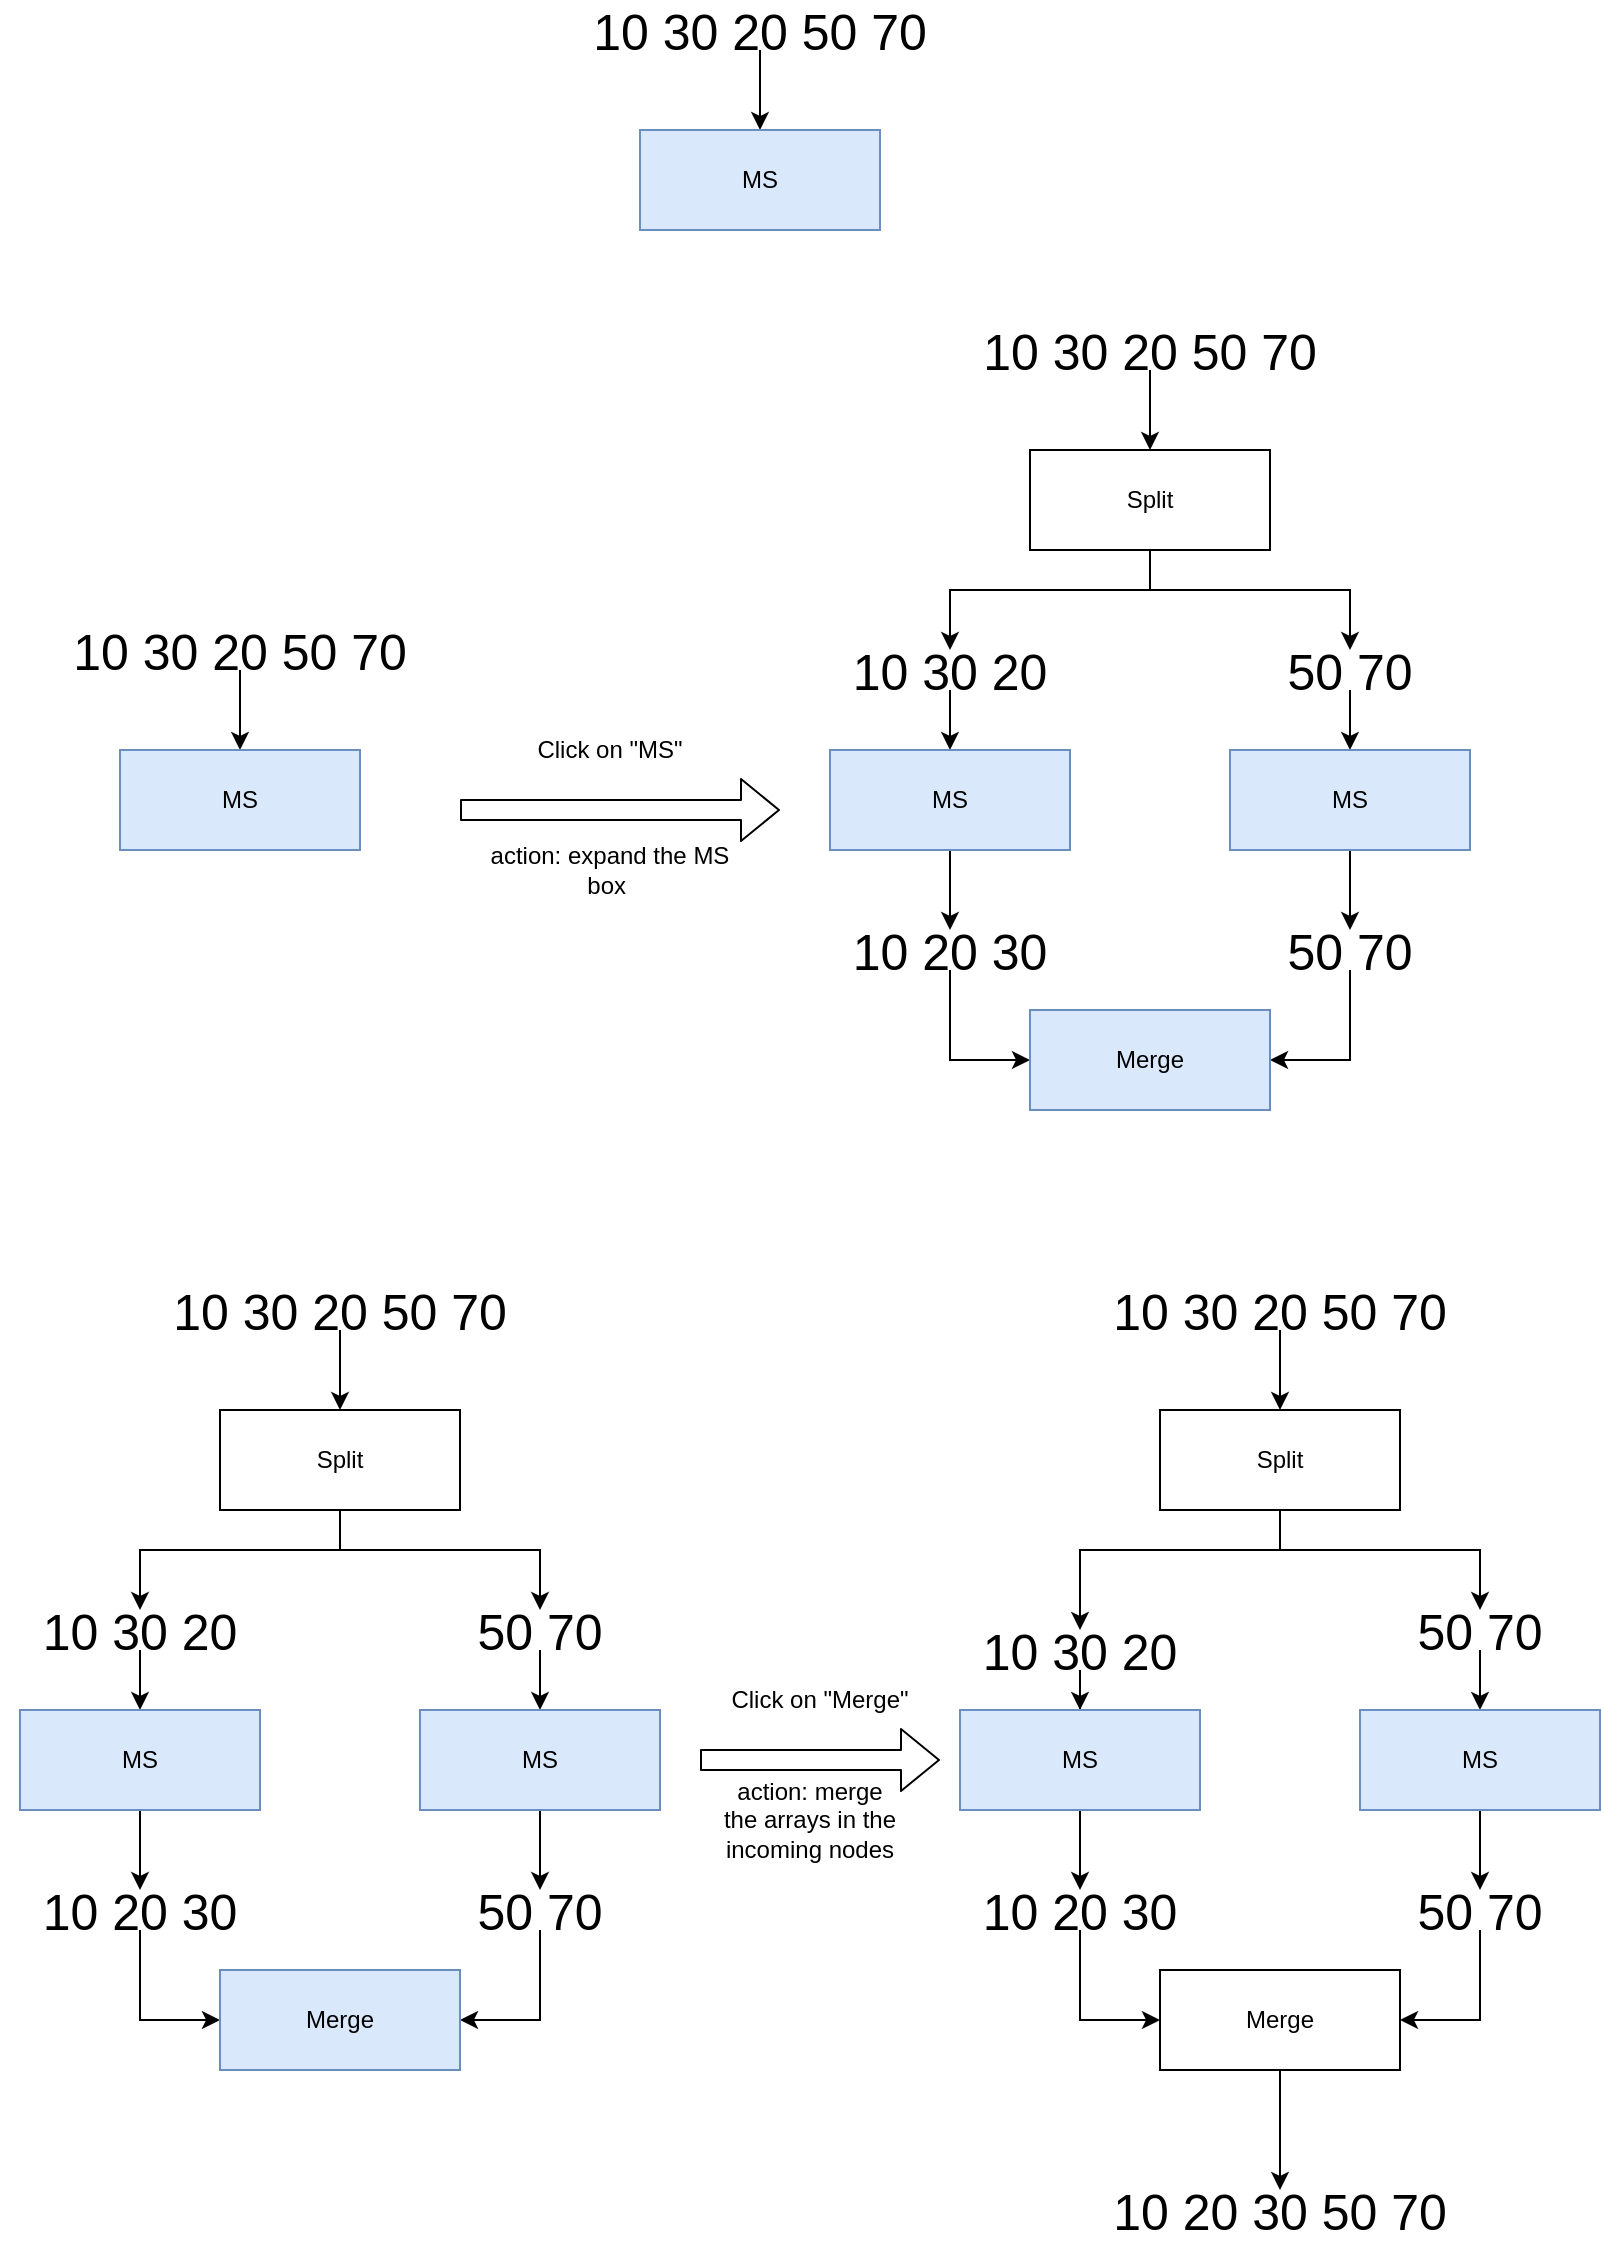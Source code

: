 <mxfile version="13.8.5" type="gitlab" pages="2">
  <diagram id="XJyPl12FSyt3wE--pX5Z" name="revision">
    <mxGraphModel dx="1102" dy="517" grid="1" gridSize="10" guides="1" tooltips="1" connect="1" arrows="1" fold="1" page="1" pageScale="1" pageWidth="850" pageHeight="1100" math="0" shadow="0">
      <root>
        <mxCell id="0" />
        <mxCell id="1" parent="0" />
        <mxCell id="exWmX4aVa_3qpyDqMsP1-3" value="" style="edgeStyle=orthogonalEdgeStyle;rounded=0;orthogonalLoop=1;jettySize=auto;html=1;" edge="1" parent="1" source="exWmX4aVa_3qpyDqMsP1-1" target="exWmX4aVa_3qpyDqMsP1-2">
          <mxGeometry relative="1" as="geometry" />
        </mxCell>
        <mxCell id="exWmX4aVa_3qpyDqMsP1-1" value="&lt;font style=&quot;font-size: 25px&quot;&gt;10 30 20 50 70&lt;/font&gt;" style="text;html=1;strokeColor=none;fillColor=none;align=center;verticalAlign=middle;whiteSpace=wrap;rounded=0;" vertex="1" parent="1">
          <mxGeometry x="310" y="80" width="240" height="20" as="geometry" />
        </mxCell>
        <mxCell id="exWmX4aVa_3qpyDqMsP1-2" value="MS" style="rounded=0;whiteSpace=wrap;html=1;fillColor=#dae8fc;strokeColor=#6c8ebf;" vertex="1" parent="1">
          <mxGeometry x="370" y="140" width="120" height="50" as="geometry" />
        </mxCell>
        <mxCell id="exWmX4aVa_3qpyDqMsP1-6" value="" style="edgeStyle=orthogonalEdgeStyle;rounded=0;orthogonalLoop=1;jettySize=auto;html=1;" edge="1" parent="1" source="exWmX4aVa_3qpyDqMsP1-7" target="exWmX4aVa_3qpyDqMsP1-8">
          <mxGeometry relative="1" as="geometry" />
        </mxCell>
        <mxCell id="exWmX4aVa_3qpyDqMsP1-7" value="&lt;font style=&quot;font-size: 25px&quot;&gt;10 30 20 50 70&lt;/font&gt;" style="text;html=1;strokeColor=none;fillColor=none;align=center;verticalAlign=middle;whiteSpace=wrap;rounded=0;" vertex="1" parent="1">
          <mxGeometry x="505" y="240" width="240" height="20" as="geometry" />
        </mxCell>
        <mxCell id="exWmX4aVa_3qpyDqMsP1-14" value="" style="edgeStyle=orthogonalEdgeStyle;rounded=0;orthogonalLoop=1;jettySize=auto;html=1;" edge="1" parent="1" source="exWmX4aVa_3qpyDqMsP1-8" target="exWmX4aVa_3qpyDqMsP1-11">
          <mxGeometry relative="1" as="geometry">
            <Array as="points">
              <mxPoint x="625" y="370" />
              <mxPoint x="525" y="370" />
            </Array>
          </mxGeometry>
        </mxCell>
        <mxCell id="exWmX4aVa_3qpyDqMsP1-8" value="Split" style="rounded=0;whiteSpace=wrap;html=1;" vertex="1" parent="1">
          <mxGeometry x="565" y="300" width="120" height="50" as="geometry" />
        </mxCell>
        <mxCell id="exWmX4aVa_3qpyDqMsP1-15" value="" style="edgeStyle=orthogonalEdgeStyle;rounded=0;orthogonalLoop=1;jettySize=auto;html=1;exitX=0.5;exitY=1;exitDx=0;exitDy=0;" edge="1" parent="1" source="exWmX4aVa_3qpyDqMsP1-8" target="exWmX4aVa_3qpyDqMsP1-12">
          <mxGeometry relative="1" as="geometry">
            <mxPoint x="725" y="390" as="sourcePoint" />
            <Array as="points">
              <mxPoint x="625" y="370" />
              <mxPoint x="725" y="370" />
            </Array>
          </mxGeometry>
        </mxCell>
        <mxCell id="exWmX4aVa_3qpyDqMsP1-18" value="" style="edgeStyle=orthogonalEdgeStyle;rounded=0;orthogonalLoop=1;jettySize=auto;html=1;" edge="1" parent="1" source="exWmX4aVa_3qpyDqMsP1-11" target="exWmX4aVa_3qpyDqMsP1-16">
          <mxGeometry relative="1" as="geometry" />
        </mxCell>
        <mxCell id="exWmX4aVa_3qpyDqMsP1-11" value="&lt;font style=&quot;font-size: 25px&quot;&gt;10 30 20&lt;/font&gt;" style="text;html=1;strokeColor=none;fillColor=none;align=center;verticalAlign=middle;whiteSpace=wrap;rounded=0;" vertex="1" parent="1">
          <mxGeometry x="425" y="400" width="200" height="20" as="geometry" />
        </mxCell>
        <mxCell id="exWmX4aVa_3qpyDqMsP1-19" value="" style="edgeStyle=orthogonalEdgeStyle;rounded=0;orthogonalLoop=1;jettySize=auto;html=1;" edge="1" parent="1" source="exWmX4aVa_3qpyDqMsP1-12" target="exWmX4aVa_3qpyDqMsP1-17">
          <mxGeometry relative="1" as="geometry" />
        </mxCell>
        <mxCell id="exWmX4aVa_3qpyDqMsP1-12" value="&lt;font style=&quot;font-size: 25px&quot;&gt;50 70&lt;/font&gt;" style="text;html=1;strokeColor=none;fillColor=none;align=center;verticalAlign=middle;whiteSpace=wrap;rounded=0;" vertex="1" parent="1">
          <mxGeometry x="675" y="400" width="100" height="20" as="geometry" />
        </mxCell>
        <mxCell id="exWmX4aVa_3qpyDqMsP1-21" value="" style="edgeStyle=orthogonalEdgeStyle;rounded=0;orthogonalLoop=1;jettySize=auto;html=1;" edge="1" parent="1" source="exWmX4aVa_3qpyDqMsP1-16" target="exWmX4aVa_3qpyDqMsP1-20">
          <mxGeometry relative="1" as="geometry" />
        </mxCell>
        <mxCell id="exWmX4aVa_3qpyDqMsP1-16" value="MS" style="rounded=0;whiteSpace=wrap;html=1;fillColor=#dae8fc;strokeColor=#6c8ebf;" vertex="1" parent="1">
          <mxGeometry x="465" y="450" width="120" height="50" as="geometry" />
        </mxCell>
        <mxCell id="exWmX4aVa_3qpyDqMsP1-23" value="" style="edgeStyle=orthogonalEdgeStyle;rounded=0;orthogonalLoop=1;jettySize=auto;html=1;" edge="1" parent="1" source="exWmX4aVa_3qpyDqMsP1-17" target="exWmX4aVa_3qpyDqMsP1-22">
          <mxGeometry relative="1" as="geometry" />
        </mxCell>
        <mxCell id="exWmX4aVa_3qpyDqMsP1-17" value="MS" style="rounded=0;whiteSpace=wrap;html=1;fillColor=#dae8fc;strokeColor=#6c8ebf;" vertex="1" parent="1">
          <mxGeometry x="665" y="450" width="120" height="50" as="geometry" />
        </mxCell>
        <mxCell id="exWmX4aVa_3qpyDqMsP1-25" style="edgeStyle=orthogonalEdgeStyle;rounded=0;orthogonalLoop=1;jettySize=auto;html=1;entryX=0;entryY=0.5;entryDx=0;entryDy=0;" edge="1" parent="1" source="exWmX4aVa_3qpyDqMsP1-20" target="exWmX4aVa_3qpyDqMsP1-24">
          <mxGeometry relative="1" as="geometry" />
        </mxCell>
        <mxCell id="exWmX4aVa_3qpyDqMsP1-20" value="&lt;font style=&quot;font-size: 25px&quot;&gt;10 20 30&lt;/font&gt;" style="text;html=1;strokeColor=none;fillColor=none;align=center;verticalAlign=middle;whiteSpace=wrap;rounded=0;" vertex="1" parent="1">
          <mxGeometry x="425" y="540" width="200" height="20" as="geometry" />
        </mxCell>
        <mxCell id="exWmX4aVa_3qpyDqMsP1-26" style="edgeStyle=orthogonalEdgeStyle;rounded=0;orthogonalLoop=1;jettySize=auto;html=1;entryX=1;entryY=0.5;entryDx=0;entryDy=0;" edge="1" parent="1" source="exWmX4aVa_3qpyDqMsP1-22" target="exWmX4aVa_3qpyDqMsP1-24">
          <mxGeometry relative="1" as="geometry" />
        </mxCell>
        <mxCell id="exWmX4aVa_3qpyDqMsP1-22" value="&lt;font style=&quot;font-size: 25px&quot;&gt;50 70&lt;/font&gt;" style="text;html=1;strokeColor=none;fillColor=none;align=center;verticalAlign=middle;whiteSpace=wrap;rounded=0;" vertex="1" parent="1">
          <mxGeometry x="675" y="540" width="100" height="20" as="geometry" />
        </mxCell>
        <mxCell id="exWmX4aVa_3qpyDqMsP1-24" value="Merge" style="rounded=0;whiteSpace=wrap;html=1;fillColor=#dae8fc;strokeColor=#6c8ebf;" vertex="1" parent="1">
          <mxGeometry x="565" y="580" width="120" height="50" as="geometry" />
        </mxCell>
        <mxCell id="exWmX4aVa_3qpyDqMsP1-29" value="" style="edgeStyle=orthogonalEdgeStyle;rounded=0;orthogonalLoop=1;jettySize=auto;html=1;" edge="1" parent="1" source="exWmX4aVa_3qpyDqMsP1-30" target="exWmX4aVa_3qpyDqMsP1-31">
          <mxGeometry relative="1" as="geometry" />
        </mxCell>
        <mxCell id="exWmX4aVa_3qpyDqMsP1-30" value="&lt;font style=&quot;font-size: 25px&quot;&gt;10 30 20 50 70&lt;/font&gt;" style="text;html=1;strokeColor=none;fillColor=none;align=center;verticalAlign=middle;whiteSpace=wrap;rounded=0;" vertex="1" parent="1">
          <mxGeometry x="50" y="390" width="240" height="20" as="geometry" />
        </mxCell>
        <mxCell id="exWmX4aVa_3qpyDqMsP1-31" value="MS" style="rounded=0;whiteSpace=wrap;html=1;fillColor=#dae8fc;strokeColor=#6c8ebf;" vertex="1" parent="1">
          <mxGeometry x="110" y="450" width="120" height="50" as="geometry" />
        </mxCell>
        <mxCell id="exWmX4aVa_3qpyDqMsP1-32" value="" style="shape=flexArrow;endArrow=classic;html=1;" edge="1" parent="1">
          <mxGeometry width="50" height="50" relative="1" as="geometry">
            <mxPoint x="280" y="480" as="sourcePoint" />
            <mxPoint x="440" y="480" as="targetPoint" />
          </mxGeometry>
        </mxCell>
        <mxCell id="exWmX4aVa_3qpyDqMsP1-33" value="Click on &quot;MS&quot;" style="text;html=1;strokeColor=none;fillColor=none;align=center;verticalAlign=middle;whiteSpace=wrap;rounded=0;" vertex="1" parent="1">
          <mxGeometry x="290" y="440" width="130" height="20" as="geometry" />
        </mxCell>
        <mxCell id="exWmX4aVa_3qpyDqMsP1-34" value="action: expand the MS box&amp;nbsp;" style="text;html=1;strokeColor=none;fillColor=none;align=center;verticalAlign=middle;whiteSpace=wrap;rounded=0;" vertex="1" parent="1">
          <mxGeometry x="290" y="500" width="130" height="20" as="geometry" />
        </mxCell>
        <mxCell id="exWmX4aVa_3qpyDqMsP1-68" value="" style="edgeStyle=orthogonalEdgeStyle;rounded=0;orthogonalLoop=1;jettySize=auto;html=1;" edge="1" parent="1" source="exWmX4aVa_3qpyDqMsP1-69" target="exWmX4aVa_3qpyDqMsP1-71">
          <mxGeometry relative="1" as="geometry" />
        </mxCell>
        <mxCell id="exWmX4aVa_3qpyDqMsP1-69" value="&lt;font style=&quot;font-size: 25px&quot;&gt;10 30 20 50 70&lt;/font&gt;" style="text;html=1;strokeColor=none;fillColor=none;align=center;verticalAlign=middle;whiteSpace=wrap;rounded=0;" vertex="1" parent="1">
          <mxGeometry x="100" y="720" width="240" height="20" as="geometry" />
        </mxCell>
        <mxCell id="exWmX4aVa_3qpyDqMsP1-70" value="" style="edgeStyle=orthogonalEdgeStyle;rounded=0;orthogonalLoop=1;jettySize=auto;html=1;" edge="1" parent="1" source="exWmX4aVa_3qpyDqMsP1-71" target="exWmX4aVa_3qpyDqMsP1-74">
          <mxGeometry relative="1" as="geometry">
            <Array as="points">
              <mxPoint x="220" y="850" />
              <mxPoint x="120" y="850" />
            </Array>
          </mxGeometry>
        </mxCell>
        <mxCell id="exWmX4aVa_3qpyDqMsP1-71" value="Split" style="rounded=0;whiteSpace=wrap;html=1;" vertex="1" parent="1">
          <mxGeometry x="160" y="780" width="120" height="50" as="geometry" />
        </mxCell>
        <mxCell id="exWmX4aVa_3qpyDqMsP1-72" value="" style="edgeStyle=orthogonalEdgeStyle;rounded=0;orthogonalLoop=1;jettySize=auto;html=1;exitX=0.5;exitY=1;exitDx=0;exitDy=0;" edge="1" parent="1" source="exWmX4aVa_3qpyDqMsP1-71" target="exWmX4aVa_3qpyDqMsP1-76">
          <mxGeometry relative="1" as="geometry">
            <mxPoint x="320" y="870" as="sourcePoint" />
            <Array as="points">
              <mxPoint x="220" y="850" />
              <mxPoint x="320" y="850" />
            </Array>
          </mxGeometry>
        </mxCell>
        <mxCell id="exWmX4aVa_3qpyDqMsP1-73" value="" style="edgeStyle=orthogonalEdgeStyle;rounded=0;orthogonalLoop=1;jettySize=auto;html=1;" edge="1" parent="1" source="exWmX4aVa_3qpyDqMsP1-74" target="exWmX4aVa_3qpyDqMsP1-78">
          <mxGeometry relative="1" as="geometry" />
        </mxCell>
        <mxCell id="exWmX4aVa_3qpyDqMsP1-74" value="&lt;font style=&quot;font-size: 25px&quot;&gt;10 30 20&lt;/font&gt;" style="text;html=1;strokeColor=none;fillColor=none;align=center;verticalAlign=middle;whiteSpace=wrap;rounded=0;" vertex="1" parent="1">
          <mxGeometry x="65" y="880" width="110" height="20" as="geometry" />
        </mxCell>
        <mxCell id="exWmX4aVa_3qpyDqMsP1-75" value="" style="edgeStyle=orthogonalEdgeStyle;rounded=0;orthogonalLoop=1;jettySize=auto;html=1;" edge="1" parent="1" source="exWmX4aVa_3qpyDqMsP1-76" target="exWmX4aVa_3qpyDqMsP1-80">
          <mxGeometry relative="1" as="geometry" />
        </mxCell>
        <mxCell id="exWmX4aVa_3qpyDqMsP1-76" value="&lt;font style=&quot;font-size: 25px&quot;&gt;50 70&lt;/font&gt;" style="text;html=1;strokeColor=none;fillColor=none;align=center;verticalAlign=middle;whiteSpace=wrap;rounded=0;" vertex="1" parent="1">
          <mxGeometry x="270" y="880" width="100" height="20" as="geometry" />
        </mxCell>
        <mxCell id="exWmX4aVa_3qpyDqMsP1-77" value="" style="edgeStyle=orthogonalEdgeStyle;rounded=0;orthogonalLoop=1;jettySize=auto;html=1;" edge="1" parent="1" source="exWmX4aVa_3qpyDqMsP1-78" target="exWmX4aVa_3qpyDqMsP1-82">
          <mxGeometry relative="1" as="geometry" />
        </mxCell>
        <mxCell id="exWmX4aVa_3qpyDqMsP1-78" value="MS" style="rounded=0;whiteSpace=wrap;html=1;fillColor=#dae8fc;strokeColor=#6c8ebf;" vertex="1" parent="1">
          <mxGeometry x="60" y="930" width="120" height="50" as="geometry" />
        </mxCell>
        <mxCell id="exWmX4aVa_3qpyDqMsP1-79" value="" style="edgeStyle=orthogonalEdgeStyle;rounded=0;orthogonalLoop=1;jettySize=auto;html=1;" edge="1" parent="1" source="exWmX4aVa_3qpyDqMsP1-80" target="exWmX4aVa_3qpyDqMsP1-84">
          <mxGeometry relative="1" as="geometry" />
        </mxCell>
        <mxCell id="exWmX4aVa_3qpyDqMsP1-80" value="MS" style="rounded=0;whiteSpace=wrap;html=1;fillColor=#dae8fc;strokeColor=#6c8ebf;" vertex="1" parent="1">
          <mxGeometry x="260" y="930" width="120" height="50" as="geometry" />
        </mxCell>
        <mxCell id="exWmX4aVa_3qpyDqMsP1-81" style="edgeStyle=orthogonalEdgeStyle;rounded=0;orthogonalLoop=1;jettySize=auto;html=1;entryX=0;entryY=0.5;entryDx=0;entryDy=0;" edge="1" parent="1" source="exWmX4aVa_3qpyDqMsP1-82" target="exWmX4aVa_3qpyDqMsP1-85">
          <mxGeometry relative="1" as="geometry" />
        </mxCell>
        <mxCell id="exWmX4aVa_3qpyDqMsP1-82" value="&lt;font style=&quot;font-size: 25px&quot;&gt;10 20 30&lt;/font&gt;" style="text;html=1;strokeColor=none;fillColor=none;align=center;verticalAlign=middle;whiteSpace=wrap;rounded=0;" vertex="1" parent="1">
          <mxGeometry x="65" y="1020" width="110" height="20" as="geometry" />
        </mxCell>
        <mxCell id="exWmX4aVa_3qpyDqMsP1-83" style="edgeStyle=orthogonalEdgeStyle;rounded=0;orthogonalLoop=1;jettySize=auto;html=1;entryX=1;entryY=0.5;entryDx=0;entryDy=0;" edge="1" parent="1" source="exWmX4aVa_3qpyDqMsP1-84" target="exWmX4aVa_3qpyDqMsP1-85">
          <mxGeometry relative="1" as="geometry" />
        </mxCell>
        <mxCell id="exWmX4aVa_3qpyDqMsP1-84" value="&lt;font style=&quot;font-size: 25px&quot;&gt;50 70&lt;/font&gt;" style="text;html=1;strokeColor=none;fillColor=none;align=center;verticalAlign=middle;whiteSpace=wrap;rounded=0;" vertex="1" parent="1">
          <mxGeometry x="270" y="1020" width="100" height="20" as="geometry" />
        </mxCell>
        <mxCell id="exWmX4aVa_3qpyDqMsP1-85" value="Merge" style="rounded=0;whiteSpace=wrap;html=1;fillColor=#dae8fc;strokeColor=#6c8ebf;" vertex="1" parent="1">
          <mxGeometry x="160" y="1060" width="120" height="50" as="geometry" />
        </mxCell>
        <mxCell id="exWmX4aVa_3qpyDqMsP1-86" value="" style="shape=flexArrow;endArrow=classic;html=1;" edge="1" parent="1">
          <mxGeometry width="50" height="50" relative="1" as="geometry">
            <mxPoint x="400" y="955" as="sourcePoint" />
            <mxPoint x="520" y="955" as="targetPoint" />
          </mxGeometry>
        </mxCell>
        <mxCell id="exWmX4aVa_3qpyDqMsP1-87" value="Click on &quot;Merge&quot;" style="text;html=1;strokeColor=none;fillColor=none;align=center;verticalAlign=middle;whiteSpace=wrap;rounded=0;" vertex="1" parent="1">
          <mxGeometry x="410" y="915" width="100" height="20" as="geometry" />
        </mxCell>
        <mxCell id="exWmX4aVa_3qpyDqMsP1-88" value="action: merge the arrays in the incoming nodes" style="text;html=1;strokeColor=none;fillColor=none;align=center;verticalAlign=middle;whiteSpace=wrap;rounded=0;" vertex="1" parent="1">
          <mxGeometry x="410" y="975" width="90" height="20" as="geometry" />
        </mxCell>
        <mxCell id="exWmX4aVa_3qpyDqMsP1-89" value="" style="edgeStyle=orthogonalEdgeStyle;rounded=0;orthogonalLoop=1;jettySize=auto;html=1;" edge="1" parent="1" source="exWmX4aVa_3qpyDqMsP1-90" target="exWmX4aVa_3qpyDqMsP1-92">
          <mxGeometry relative="1" as="geometry" />
        </mxCell>
        <mxCell id="exWmX4aVa_3qpyDqMsP1-90" value="&lt;font style=&quot;font-size: 25px&quot;&gt;10 30 20 50 70&lt;/font&gt;" style="text;html=1;strokeColor=none;fillColor=none;align=center;verticalAlign=middle;whiteSpace=wrap;rounded=0;" vertex="1" parent="1">
          <mxGeometry x="570" y="720" width="240" height="20" as="geometry" />
        </mxCell>
        <mxCell id="exWmX4aVa_3qpyDqMsP1-91" value="" style="edgeStyle=orthogonalEdgeStyle;rounded=0;orthogonalLoop=1;jettySize=auto;html=1;" edge="1" parent="1" source="exWmX4aVa_3qpyDqMsP1-92" target="exWmX4aVa_3qpyDqMsP1-95">
          <mxGeometry relative="1" as="geometry">
            <Array as="points">
              <mxPoint x="690" y="850" />
              <mxPoint x="590" y="850" />
            </Array>
          </mxGeometry>
        </mxCell>
        <mxCell id="exWmX4aVa_3qpyDqMsP1-92" value="Split" style="rounded=0;whiteSpace=wrap;html=1;" vertex="1" parent="1">
          <mxGeometry x="630" y="780" width="120" height="50" as="geometry" />
        </mxCell>
        <mxCell id="exWmX4aVa_3qpyDqMsP1-93" value="" style="edgeStyle=orthogonalEdgeStyle;rounded=0;orthogonalLoop=1;jettySize=auto;html=1;exitX=0.5;exitY=1;exitDx=0;exitDy=0;" edge="1" parent="1" source="exWmX4aVa_3qpyDqMsP1-92" target="exWmX4aVa_3qpyDqMsP1-97">
          <mxGeometry relative="1" as="geometry">
            <mxPoint x="790" y="870" as="sourcePoint" />
            <Array as="points">
              <mxPoint x="690" y="850" />
              <mxPoint x="790" y="850" />
            </Array>
          </mxGeometry>
        </mxCell>
        <mxCell id="exWmX4aVa_3qpyDqMsP1-94" value="" style="edgeStyle=orthogonalEdgeStyle;rounded=0;orthogonalLoop=1;jettySize=auto;html=1;" edge="1" parent="1" source="exWmX4aVa_3qpyDqMsP1-95" target="exWmX4aVa_3qpyDqMsP1-99">
          <mxGeometry relative="1" as="geometry" />
        </mxCell>
        <mxCell id="exWmX4aVa_3qpyDqMsP1-95" value="&lt;font style=&quot;font-size: 25px&quot;&gt;10 30 20&lt;/font&gt;" style="text;html=1;strokeColor=none;fillColor=none;align=center;verticalAlign=middle;whiteSpace=wrap;rounded=0;" vertex="1" parent="1">
          <mxGeometry x="535" y="890" width="110" height="20" as="geometry" />
        </mxCell>
        <mxCell id="exWmX4aVa_3qpyDqMsP1-96" value="" style="edgeStyle=orthogonalEdgeStyle;rounded=0;orthogonalLoop=1;jettySize=auto;html=1;" edge="1" parent="1" source="exWmX4aVa_3qpyDqMsP1-97" target="exWmX4aVa_3qpyDqMsP1-101">
          <mxGeometry relative="1" as="geometry" />
        </mxCell>
        <mxCell id="exWmX4aVa_3qpyDqMsP1-97" value="&lt;font style=&quot;font-size: 25px&quot;&gt;50 70&lt;/font&gt;" style="text;html=1;strokeColor=none;fillColor=none;align=center;verticalAlign=middle;whiteSpace=wrap;rounded=0;" vertex="1" parent="1">
          <mxGeometry x="740" y="880" width="100" height="20" as="geometry" />
        </mxCell>
        <mxCell id="exWmX4aVa_3qpyDqMsP1-98" value="" style="edgeStyle=orthogonalEdgeStyle;rounded=0;orthogonalLoop=1;jettySize=auto;html=1;" edge="1" parent="1" source="exWmX4aVa_3qpyDqMsP1-99" target="exWmX4aVa_3qpyDqMsP1-103">
          <mxGeometry relative="1" as="geometry" />
        </mxCell>
        <mxCell id="exWmX4aVa_3qpyDqMsP1-99" value="MS" style="rounded=0;whiteSpace=wrap;html=1;fillColor=#dae8fc;strokeColor=#6c8ebf;" vertex="1" parent="1">
          <mxGeometry x="530" y="930" width="120" height="50" as="geometry" />
        </mxCell>
        <mxCell id="exWmX4aVa_3qpyDqMsP1-100" value="" style="edgeStyle=orthogonalEdgeStyle;rounded=0;orthogonalLoop=1;jettySize=auto;html=1;" edge="1" parent="1" source="exWmX4aVa_3qpyDqMsP1-101" target="exWmX4aVa_3qpyDqMsP1-105">
          <mxGeometry relative="1" as="geometry" />
        </mxCell>
        <mxCell id="exWmX4aVa_3qpyDqMsP1-101" value="MS" style="rounded=0;whiteSpace=wrap;html=1;fillColor=#dae8fc;strokeColor=#6c8ebf;" vertex="1" parent="1">
          <mxGeometry x="730" y="930" width="120" height="50" as="geometry" />
        </mxCell>
        <mxCell id="exWmX4aVa_3qpyDqMsP1-102" style="edgeStyle=orthogonalEdgeStyle;rounded=0;orthogonalLoop=1;jettySize=auto;html=1;entryX=0;entryY=0.5;entryDx=0;entryDy=0;" edge="1" parent="1" source="exWmX4aVa_3qpyDqMsP1-103" target="exWmX4aVa_3qpyDqMsP1-106">
          <mxGeometry relative="1" as="geometry" />
        </mxCell>
        <mxCell id="exWmX4aVa_3qpyDqMsP1-103" value="&lt;font style=&quot;font-size: 25px&quot;&gt;10 20 30&lt;/font&gt;" style="text;html=1;strokeColor=none;fillColor=none;align=center;verticalAlign=middle;whiteSpace=wrap;rounded=0;" vertex="1" parent="1">
          <mxGeometry x="540" y="1020" width="100" height="20" as="geometry" />
        </mxCell>
        <mxCell id="exWmX4aVa_3qpyDqMsP1-104" style="edgeStyle=orthogonalEdgeStyle;rounded=0;orthogonalLoop=1;jettySize=auto;html=1;entryX=1;entryY=0.5;entryDx=0;entryDy=0;" edge="1" parent="1" source="exWmX4aVa_3qpyDqMsP1-105" target="exWmX4aVa_3qpyDqMsP1-106">
          <mxGeometry relative="1" as="geometry" />
        </mxCell>
        <mxCell id="exWmX4aVa_3qpyDqMsP1-105" value="&lt;font style=&quot;font-size: 25px&quot;&gt;50 70&lt;/font&gt;" style="text;html=1;strokeColor=none;fillColor=none;align=center;verticalAlign=middle;whiteSpace=wrap;rounded=0;" vertex="1" parent="1">
          <mxGeometry x="740" y="1020" width="100" height="20" as="geometry" />
        </mxCell>
        <mxCell id="exWmX4aVa_3qpyDqMsP1-108" value="" style="edgeStyle=orthogonalEdgeStyle;rounded=0;orthogonalLoop=1;jettySize=auto;html=1;" edge="1" parent="1" source="exWmX4aVa_3qpyDqMsP1-106" target="exWmX4aVa_3qpyDqMsP1-107">
          <mxGeometry relative="1" as="geometry" />
        </mxCell>
        <mxCell id="exWmX4aVa_3qpyDqMsP1-106" value="Merge" style="rounded=0;whiteSpace=wrap;html=1;" vertex="1" parent="1">
          <mxGeometry x="630" y="1060" width="120" height="50" as="geometry" />
        </mxCell>
        <mxCell id="exWmX4aVa_3qpyDqMsP1-107" value="&lt;font style=&quot;font-size: 25px&quot;&gt;10 20 30 50 70&lt;/font&gt;" style="text;html=1;strokeColor=none;fillColor=none;align=center;verticalAlign=middle;whiteSpace=wrap;rounded=0;" vertex="1" parent="1">
          <mxGeometry x="590" y="1170" width="200" height="20" as="geometry" />
        </mxCell>
      </root>
    </mxGraphModel>
  </diagram>
  <diagram id="ADr2Pkh4fD1_zN8xfCat" name="visual representations">
    <mxGraphModel dx="1102" dy="581" grid="1" gridSize="10" guides="1" tooltips="1" connect="1" arrows="1" fold="1" page="1" pageScale="1" pageWidth="850" pageHeight="1100" math="0" shadow="0">
      <root>
        <mxCell id="IgAn9OaCzRW63d76Hr-A-0" />
        <mxCell id="IgAn9OaCzRW63d76Hr-A-1" parent="IgAn9OaCzRW63d76Hr-A-0" />
        <mxCell id="IgAn9OaCzRW63d76Hr-A-2" value="&lt;font style=&quot;font-size: 25px&quot;&gt;f&lt;/font&gt;" style="rounded=0;whiteSpace=wrap;html=1;strokeWidth=2;fillColor=#f5f5f5;fontColor=#333333;strokeColor=none;" vertex="1" parent="IgAn9OaCzRW63d76Hr-A-1">
          <mxGeometry x="140" y="240" width="120" height="40" as="geometry" />
        </mxCell>
        <mxCell id="IgAn9OaCzRW63d76Hr-A-4" value="" style="edgeStyle=orthogonalEdgeStyle;rounded=0;orthogonalLoop=1;jettySize=auto;html=1;" edge="1" parent="IgAn9OaCzRW63d76Hr-A-1" target="IgAn9OaCzRW63d76Hr-A-2">
          <mxGeometry relative="1" as="geometry">
            <mxPoint x="200" y="200" as="sourcePoint" />
          </mxGeometry>
        </mxCell>
        <mxCell id="IgAn9OaCzRW63d76Hr-A-13" value="" style="edgeStyle=orthogonalEdgeStyle;rounded=0;orthogonalLoop=1;jettySize=auto;html=1;entryX=0.75;entryY=0;entryDx=0;entryDy=0;" edge="1" parent="IgAn9OaCzRW63d76Hr-A-1" target="IgAn9OaCzRW63d76Hr-A-2">
          <mxGeometry relative="1" as="geometry">
            <mxPoint x="230" y="200" as="sourcePoint" />
            <mxPoint x="229.5" y="250" as="targetPoint" />
          </mxGeometry>
        </mxCell>
        <mxCell id="IgAn9OaCzRW63d76Hr-A-14" value="" style="edgeStyle=orthogonalEdgeStyle;rounded=0;orthogonalLoop=1;jettySize=auto;html=1;entryX=0.25;entryY=0;entryDx=0;entryDy=0;" edge="1" parent="IgAn9OaCzRW63d76Hr-A-1" target="IgAn9OaCzRW63d76Hr-A-2">
          <mxGeometry relative="1" as="geometry">
            <mxPoint x="170" y="200" as="sourcePoint" />
            <mxPoint x="240" y="250" as="targetPoint" />
          </mxGeometry>
        </mxCell>
        <mxCell id="IgAn9OaCzRW63d76Hr-A-15" value="" style="shape=curlyBracket;whiteSpace=wrap;html=1;rounded=1;strokeColor=#3333FF;strokeWidth=2;fillColor=#E1D5E7;direction=south;size=0.5;" vertex="1" parent="IgAn9OaCzRW63d76Hr-A-1">
          <mxGeometry x="140" y="170" width="120" height="20" as="geometry" />
        </mxCell>
        <mxCell id="IgAn9OaCzRW63d76Hr-A-16" value="&lt;font style=&quot;font-size: 18px&quot;&gt;Incoming Edges (arguments)&lt;/font&gt;" style="text;html=1;strokeColor=none;fillColor=none;align=center;verticalAlign=middle;whiteSpace=wrap;rounded=0;" vertex="1" parent="IgAn9OaCzRW63d76Hr-A-1">
          <mxGeometry x="122.5" y="120" width="155" height="50" as="geometry" />
        </mxCell>
        <mxCell id="IgAn9OaCzRW63d76Hr-A-18" value="" style="shape=curlyBracket;whiteSpace=wrap;html=1;rounded=1;strokeColor=#3333FF;strokeWidth=2;fillColor=#E1D5E7;direction=north;size=0.5;" vertex="1" parent="IgAn9OaCzRW63d76Hr-A-1">
          <mxGeometry x="137.5" y="300" width="120" height="20" as="geometry" />
        </mxCell>
        <mxCell id="IgAn9OaCzRW63d76Hr-A-19" value="&lt;font style=&quot;font-size: 18px&quot;&gt;No Outgoing Edges&lt;/font&gt;" style="text;html=1;strokeColor=none;fillColor=none;align=center;verticalAlign=middle;whiteSpace=wrap;rounded=0;" vertex="1" parent="IgAn9OaCzRW63d76Hr-A-1">
          <mxGeometry x="120" y="340" width="155" height="20" as="geometry" />
        </mxCell>
        <mxCell id="IgAn9OaCzRW63d76Hr-A-20" value="Applicable Function Node" style="text;html=1;strokeColor=none;fillColor=none;align=center;verticalAlign=middle;whiteSpace=wrap;rounded=0;" vertex="1" parent="IgAn9OaCzRW63d76Hr-A-1">
          <mxGeometry x="102" y="400" width="191" height="20" as="geometry" />
        </mxCell>
        <mxCell id="IgAn9OaCzRW63d76Hr-A-31" value="" style="edgeStyle=orthogonalEdgeStyle;rounded=0;orthogonalLoop=1;jettySize=auto;html=1;" edge="1" parent="IgAn9OaCzRW63d76Hr-A-1" source="IgAn9OaCzRW63d76Hr-A-22">
          <mxGeometry relative="1" as="geometry">
            <mxPoint x="558" y="310" as="targetPoint" />
          </mxGeometry>
        </mxCell>
        <mxCell id="IgAn9OaCzRW63d76Hr-A-22" value="&lt;font style=&quot;font-size: 25px&quot;&gt;f&lt;/font&gt;" style="rounded=0;whiteSpace=wrap;html=1;strokeWidth=2;fillColor=#f5f5f5;fontColor=#333333;strokeColor=none;" vertex="1" parent="IgAn9OaCzRW63d76Hr-A-1">
          <mxGeometry x="498" y="240" width="120" height="40" as="geometry" />
        </mxCell>
        <mxCell id="IgAn9OaCzRW63d76Hr-A-23" value="" style="edgeStyle=orthogonalEdgeStyle;rounded=0;orthogonalLoop=1;jettySize=auto;html=1;" edge="1" parent="IgAn9OaCzRW63d76Hr-A-1" target="IgAn9OaCzRW63d76Hr-A-22">
          <mxGeometry relative="1" as="geometry">
            <mxPoint x="558" y="200" as="sourcePoint" />
          </mxGeometry>
        </mxCell>
        <mxCell id="IgAn9OaCzRW63d76Hr-A-24" value="" style="edgeStyle=orthogonalEdgeStyle;rounded=0;orthogonalLoop=1;jettySize=auto;html=1;entryX=0.75;entryY=0;entryDx=0;entryDy=0;" edge="1" parent="IgAn9OaCzRW63d76Hr-A-1" target="IgAn9OaCzRW63d76Hr-A-22">
          <mxGeometry relative="1" as="geometry">
            <mxPoint x="588" y="200" as="sourcePoint" />
            <mxPoint x="587.5" y="250" as="targetPoint" />
          </mxGeometry>
        </mxCell>
        <mxCell id="IgAn9OaCzRW63d76Hr-A-25" value="" style="edgeStyle=orthogonalEdgeStyle;rounded=0;orthogonalLoop=1;jettySize=auto;html=1;entryX=0.25;entryY=0;entryDx=0;entryDy=0;" edge="1" parent="IgAn9OaCzRW63d76Hr-A-1" target="IgAn9OaCzRW63d76Hr-A-22">
          <mxGeometry relative="1" as="geometry">
            <mxPoint x="528" y="200" as="sourcePoint" />
            <mxPoint x="598" y="250" as="targetPoint" />
          </mxGeometry>
        </mxCell>
        <mxCell id="IgAn9OaCzRW63d76Hr-A-26" value="" style="shape=curlyBracket;whiteSpace=wrap;html=1;rounded=1;strokeColor=#3333FF;strokeWidth=2;fillColor=#E1D5E7;direction=south;size=0.5;" vertex="1" parent="IgAn9OaCzRW63d76Hr-A-1">
          <mxGeometry x="498" y="170" width="120" height="20" as="geometry" />
        </mxCell>
        <mxCell id="IgAn9OaCzRW63d76Hr-A-27" value="&lt;font style=&quot;font-size: 18px&quot;&gt;Incoming Edges (arguments)&lt;/font&gt;" style="text;html=1;strokeColor=none;fillColor=none;align=center;verticalAlign=middle;whiteSpace=wrap;rounded=0;" vertex="1" parent="IgAn9OaCzRW63d76Hr-A-1">
          <mxGeometry x="478" y="140" width="155" height="20" as="geometry" />
        </mxCell>
        <mxCell id="IgAn9OaCzRW63d76Hr-A-28" value="" style="shape=curlyBracket;whiteSpace=wrap;html=1;rounded=1;strokeColor=#3333FF;strokeWidth=2;fillColor=#E1D5E7;direction=north;size=0.5;" vertex="1" parent="IgAn9OaCzRW63d76Hr-A-1">
          <mxGeometry x="495.5" y="320" width="120" height="20" as="geometry" />
        </mxCell>
        <mxCell id="IgAn9OaCzRW63d76Hr-A-29" value="&lt;font style=&quot;font-size: 18px&quot;&gt;Outgoing Edges (result)&lt;/font&gt;" style="text;html=1;strokeColor=none;fillColor=none;align=center;verticalAlign=middle;whiteSpace=wrap;rounded=0;" vertex="1" parent="IgAn9OaCzRW63d76Hr-A-1">
          <mxGeometry x="480.5" y="340" width="155" height="50" as="geometry" />
        </mxCell>
        <mxCell id="IgAn9OaCzRW63d76Hr-A-30" value="Applied Function Node" style="text;html=1;strokeColor=none;fillColor=none;align=center;verticalAlign=middle;whiteSpace=wrap;rounded=0;" vertex="1" parent="IgAn9OaCzRW63d76Hr-A-1">
          <mxGeometry x="460" y="400" width="191" height="20" as="geometry" />
        </mxCell>
        <mxCell id="IgAn9OaCzRW63d76Hr-A-32" value="&lt;font style=&quot;font-size: 25px&quot;&gt;f&lt;/font&gt;" style="rounded=0;whiteSpace=wrap;html=1;strokeWidth=2;fillColor=#dae8fc;strokeColor=none;" vertex="1" parent="IgAn9OaCzRW63d76Hr-A-1">
          <mxGeometry x="140" y="520" width="120" height="40" as="geometry" />
        </mxCell>
        <mxCell id="IgAn9OaCzRW63d76Hr-A-33" value="&lt;font style=&quot;font-size: 25px&quot;&gt;f&lt;/font&gt;" style="rounded=0;whiteSpace=wrap;html=1;strokeWidth=2;fillColor=#e1d5e7;strokeColor=none;" vertex="1" parent="IgAn9OaCzRW63d76Hr-A-1">
          <mxGeometry x="495.5" y="520" width="120" height="40" as="geometry" />
        </mxCell>
        <mxCell id="IgAn9OaCzRW63d76Hr-A-34" value="Composite Function Node (color = CBX_C)" style="text;html=1;strokeColor=none;fillColor=none;align=center;verticalAlign=middle;whiteSpace=wrap;rounded=0;fontSize=15;" vertex="1" parent="IgAn9OaCzRW63d76Hr-A-1">
          <mxGeometry x="105.88" y="560" width="183.25" height="50" as="geometry" />
        </mxCell>
        <mxCell id="IgAn9OaCzRW63d76Hr-A-35" value="Primitive Function Node (color = CBX_P)" style="text;html=1;strokeColor=none;fillColor=none;align=center;verticalAlign=middle;whiteSpace=wrap;rounded=0;fontSize=15;" vertex="1" parent="IgAn9OaCzRW63d76Hr-A-1">
          <mxGeometry x="471.94" y="560" width="167.12" height="50" as="geometry" />
        </mxCell>
        <mxCell id="IgAn9OaCzRW63d76Hr-A-36" value="A composite function node is expandable." style="text;html=1;strokeColor=none;fillColor=none;align=center;verticalAlign=middle;whiteSpace=wrap;rounded=0;fontSize=15;fontStyle=2" vertex="1" parent="IgAn9OaCzRW63d76Hr-A-1">
          <mxGeometry x="277.5" y="515" width="146.5" height="50" as="geometry" />
        </mxCell>
      </root>
    </mxGraphModel>
  </diagram>
</mxfile>
